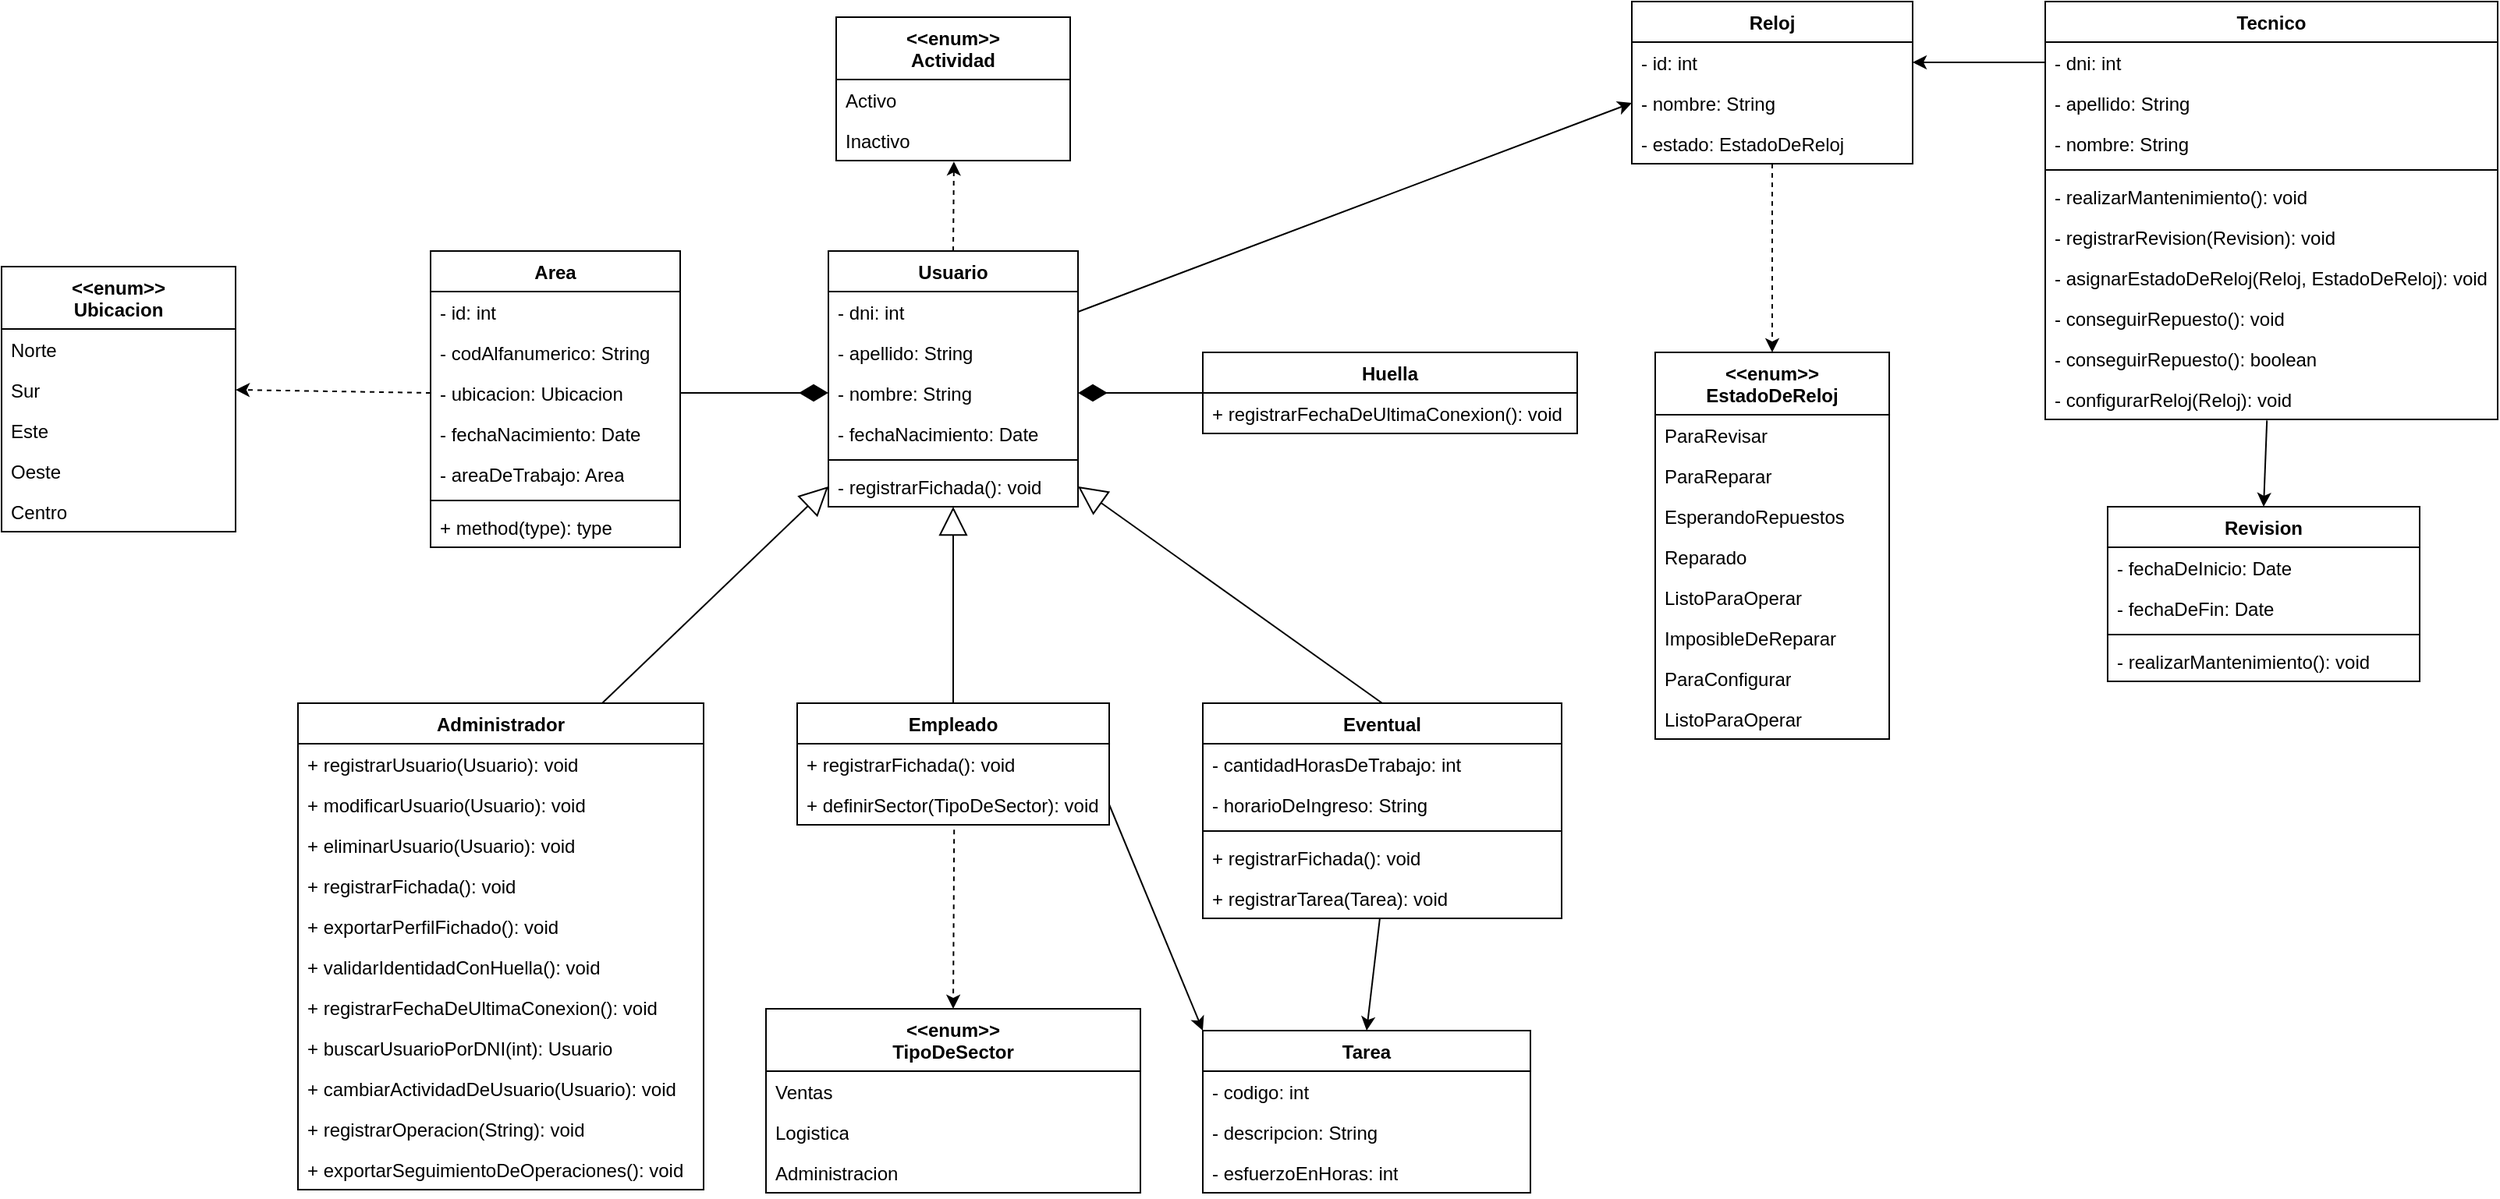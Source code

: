 <mxfile version="21.3.0" type="device">
  <diagram name="Página-1" id="2yEm4EcJmLUiUDvrBAtr">
    <mxGraphModel dx="2765" dy="2714" grid="1" gridSize="10" guides="1" tooltips="1" connect="1" arrows="1" fold="1" page="1" pageScale="1" pageWidth="827" pageHeight="1169" math="0" shadow="0">
      <root>
        <mxCell id="0" />
        <mxCell id="1" parent="0" />
        <mxCell id="Ww3z8Z2SRkvYrv56Sl57-162" style="edgeStyle=none;rounded=0;orthogonalLoop=1;jettySize=auto;html=1;exitX=0.75;exitY=0;exitDx=0;exitDy=0;entryX=0;entryY=0.5;entryDx=0;entryDy=0;endArrow=block;endFill=0;endSize=16;" edge="1" parent="1" source="Ww3z8Z2SRkvYrv56Sl57-2" target="Ww3z8Z2SRkvYrv56Sl57-17">
          <mxGeometry relative="1" as="geometry" />
        </mxCell>
        <mxCell id="Ww3z8Z2SRkvYrv56Sl57-2" value="Administrador" style="swimlane;fontStyle=1;align=center;verticalAlign=top;childLayout=stackLayout;horizontal=1;startSize=26;horizontalStack=0;resizeParent=1;resizeParentMax=0;resizeLast=0;collapsible=1;marginBottom=0;whiteSpace=wrap;html=1;" vertex="1" parent="1">
          <mxGeometry x="60" y="390" width="260" height="312" as="geometry" />
        </mxCell>
        <mxCell id="Ww3z8Z2SRkvYrv56Sl57-5" value="+ registrarUsuario(Usuario): void" style="text;strokeColor=none;fillColor=none;align=left;verticalAlign=top;spacingLeft=4;spacingRight=4;overflow=hidden;rotatable=0;points=[[0,0.5],[1,0.5]];portConstraint=eastwest;whiteSpace=wrap;html=1;" vertex="1" parent="Ww3z8Z2SRkvYrv56Sl57-2">
          <mxGeometry y="26" width="260" height="26" as="geometry" />
        </mxCell>
        <mxCell id="Ww3z8Z2SRkvYrv56Sl57-23" value="+ modificarUsuario(Usuario): void" style="text;strokeColor=none;fillColor=none;align=left;verticalAlign=top;spacingLeft=4;spacingRight=4;overflow=hidden;rotatable=0;points=[[0,0.5],[1,0.5]];portConstraint=eastwest;whiteSpace=wrap;html=1;" vertex="1" parent="Ww3z8Z2SRkvYrv56Sl57-2">
          <mxGeometry y="52" width="260" height="26" as="geometry" />
        </mxCell>
        <mxCell id="Ww3z8Z2SRkvYrv56Sl57-24" value="+ eliminarUsuario(Usuario): void" style="text;strokeColor=none;fillColor=none;align=left;verticalAlign=top;spacingLeft=4;spacingRight=4;overflow=hidden;rotatable=0;points=[[0,0.5],[1,0.5]];portConstraint=eastwest;whiteSpace=wrap;html=1;" vertex="1" parent="Ww3z8Z2SRkvYrv56Sl57-2">
          <mxGeometry y="78" width="260" height="26" as="geometry" />
        </mxCell>
        <mxCell id="Ww3z8Z2SRkvYrv56Sl57-26" value="+ registrarFichada(): void" style="text;strokeColor=none;fillColor=none;align=left;verticalAlign=top;spacingLeft=4;spacingRight=4;overflow=hidden;rotatable=0;points=[[0,0.5],[1,0.5]];portConstraint=eastwest;whiteSpace=wrap;html=1;" vertex="1" parent="Ww3z8Z2SRkvYrv56Sl57-2">
          <mxGeometry y="104" width="260" height="26" as="geometry" />
        </mxCell>
        <mxCell id="Ww3z8Z2SRkvYrv56Sl57-27" value="+ exportarPerfilFichado(): void" style="text;strokeColor=none;fillColor=none;align=left;verticalAlign=top;spacingLeft=4;spacingRight=4;overflow=hidden;rotatable=0;points=[[0,0.5],[1,0.5]];portConstraint=eastwest;whiteSpace=wrap;html=1;" vertex="1" parent="Ww3z8Z2SRkvYrv56Sl57-2">
          <mxGeometry y="130" width="260" height="26" as="geometry" />
        </mxCell>
        <mxCell id="Ww3z8Z2SRkvYrv56Sl57-28" value="+ validarIdentidadConHuella(): void" style="text;strokeColor=none;fillColor=none;align=left;verticalAlign=top;spacingLeft=4;spacingRight=4;overflow=hidden;rotatable=0;points=[[0,0.5],[1,0.5]];portConstraint=eastwest;whiteSpace=wrap;html=1;" vertex="1" parent="Ww3z8Z2SRkvYrv56Sl57-2">
          <mxGeometry y="156" width="260" height="26" as="geometry" />
        </mxCell>
        <mxCell id="Ww3z8Z2SRkvYrv56Sl57-29" value="+ registrarFechaDeUltimaConexion(): void" style="text;strokeColor=none;fillColor=none;align=left;verticalAlign=top;spacingLeft=4;spacingRight=4;overflow=hidden;rotatable=0;points=[[0,0.5],[1,0.5]];portConstraint=eastwest;whiteSpace=wrap;html=1;" vertex="1" parent="Ww3z8Z2SRkvYrv56Sl57-2">
          <mxGeometry y="182" width="260" height="26" as="geometry" />
        </mxCell>
        <mxCell id="Ww3z8Z2SRkvYrv56Sl57-44" value="+ buscarUsuarioPorDNI(int): Usuario" style="text;strokeColor=none;fillColor=none;align=left;verticalAlign=top;spacingLeft=4;spacingRight=4;overflow=hidden;rotatable=0;points=[[0,0.5],[1,0.5]];portConstraint=eastwest;whiteSpace=wrap;html=1;" vertex="1" parent="Ww3z8Z2SRkvYrv56Sl57-2">
          <mxGeometry y="208" width="260" height="26" as="geometry" />
        </mxCell>
        <mxCell id="Ww3z8Z2SRkvYrv56Sl57-76" value="+ cambiarActividadDeUsuario(Usuario): void" style="text;strokeColor=none;fillColor=none;align=left;verticalAlign=top;spacingLeft=4;spacingRight=4;overflow=hidden;rotatable=0;points=[[0,0.5],[1,0.5]];portConstraint=eastwest;whiteSpace=wrap;html=1;" vertex="1" parent="Ww3z8Z2SRkvYrv56Sl57-2">
          <mxGeometry y="234" width="260" height="26" as="geometry" />
        </mxCell>
        <mxCell id="Ww3z8Z2SRkvYrv56Sl57-77" value="+ registrarOperacion(String): void" style="text;strokeColor=none;fillColor=none;align=left;verticalAlign=top;spacingLeft=4;spacingRight=4;overflow=hidden;rotatable=0;points=[[0,0.5],[1,0.5]];portConstraint=eastwest;whiteSpace=wrap;html=1;" vertex="1" parent="Ww3z8Z2SRkvYrv56Sl57-2">
          <mxGeometry y="260" width="260" height="26" as="geometry" />
        </mxCell>
        <mxCell id="Ww3z8Z2SRkvYrv56Sl57-79" value="+ exportarSeguimientoDeOperaciones(): void" style="text;strokeColor=none;fillColor=none;align=left;verticalAlign=top;spacingLeft=4;spacingRight=4;overflow=hidden;rotatable=0;points=[[0,0.5],[1,0.5]];portConstraint=eastwest;whiteSpace=wrap;html=1;" vertex="1" parent="Ww3z8Z2SRkvYrv56Sl57-2">
          <mxGeometry y="286" width="260" height="26" as="geometry" />
        </mxCell>
        <mxCell id="Ww3z8Z2SRkvYrv56Sl57-163" style="edgeStyle=none;rounded=0;orthogonalLoop=1;jettySize=auto;html=1;exitX=0.5;exitY=0;exitDx=0;exitDy=0;endArrow=block;endFill=0;endSize=16;" edge="1" parent="1" source="Ww3z8Z2SRkvYrv56Sl57-6" target="Ww3z8Z2SRkvYrv56Sl57-17">
          <mxGeometry relative="1" as="geometry" />
        </mxCell>
        <mxCell id="Ww3z8Z2SRkvYrv56Sl57-6" value="Empleado" style="swimlane;fontStyle=1;align=center;verticalAlign=top;childLayout=stackLayout;horizontal=1;startSize=26;horizontalStack=0;resizeParent=1;resizeParentMax=0;resizeLast=0;collapsible=1;marginBottom=0;whiteSpace=wrap;html=1;" vertex="1" parent="1">
          <mxGeometry x="380" y="390" width="200" height="78" as="geometry" />
        </mxCell>
        <mxCell id="Ww3z8Z2SRkvYrv56Sl57-9" value="+ registrarFichada(): void" style="text;strokeColor=none;fillColor=none;align=left;verticalAlign=top;spacingLeft=4;spacingRight=4;overflow=hidden;rotatable=0;points=[[0,0.5],[1,0.5]];portConstraint=eastwest;whiteSpace=wrap;html=1;" vertex="1" parent="Ww3z8Z2SRkvYrv56Sl57-6">
          <mxGeometry y="26" width="200" height="26" as="geometry" />
        </mxCell>
        <mxCell id="Ww3z8Z2SRkvYrv56Sl57-45" value="+ definirSector(TipoDeSector): void" style="text;strokeColor=none;fillColor=none;align=left;verticalAlign=top;spacingLeft=4;spacingRight=4;overflow=hidden;rotatable=0;points=[[0,0.5],[1,0.5]];portConstraint=eastwest;whiteSpace=wrap;html=1;" vertex="1" parent="Ww3z8Z2SRkvYrv56Sl57-6">
          <mxGeometry y="52" width="200" height="26" as="geometry" />
        </mxCell>
        <mxCell id="Ww3z8Z2SRkvYrv56Sl57-164" style="edgeStyle=none;rounded=0;orthogonalLoop=1;jettySize=auto;html=1;exitX=0.5;exitY=0;exitDx=0;exitDy=0;entryX=1;entryY=0.5;entryDx=0;entryDy=0;endArrow=block;endFill=0;endSize=16;" edge="1" parent="1" source="Ww3z8Z2SRkvYrv56Sl57-10" target="Ww3z8Z2SRkvYrv56Sl57-17">
          <mxGeometry relative="1" as="geometry" />
        </mxCell>
        <mxCell id="Ww3z8Z2SRkvYrv56Sl57-10" value="Eventual" style="swimlane;fontStyle=1;align=center;verticalAlign=top;childLayout=stackLayout;horizontal=1;startSize=26;horizontalStack=0;resizeParent=1;resizeParentMax=0;resizeLast=0;collapsible=1;marginBottom=0;whiteSpace=wrap;html=1;" vertex="1" parent="1">
          <mxGeometry x="640" y="390" width="230" height="138" as="geometry" />
        </mxCell>
        <mxCell id="Ww3z8Z2SRkvYrv56Sl57-11" value="- cantidadHorasDeTrabajo: int" style="text;strokeColor=none;fillColor=none;align=left;verticalAlign=top;spacingLeft=4;spacingRight=4;overflow=hidden;rotatable=0;points=[[0,0.5],[1,0.5]];portConstraint=eastwest;whiteSpace=wrap;html=1;" vertex="1" parent="Ww3z8Z2SRkvYrv56Sl57-10">
          <mxGeometry y="26" width="230" height="26" as="geometry" />
        </mxCell>
        <mxCell id="Ww3z8Z2SRkvYrv56Sl57-58" value="- horarioDeIngreso: String" style="text;strokeColor=none;fillColor=none;align=left;verticalAlign=top;spacingLeft=4;spacingRight=4;overflow=hidden;rotatable=0;points=[[0,0.5],[1,0.5]];portConstraint=eastwest;whiteSpace=wrap;html=1;" vertex="1" parent="Ww3z8Z2SRkvYrv56Sl57-10">
          <mxGeometry y="52" width="230" height="26" as="geometry" />
        </mxCell>
        <mxCell id="Ww3z8Z2SRkvYrv56Sl57-12" value="" style="line;strokeWidth=1;fillColor=none;align=left;verticalAlign=middle;spacingTop=-1;spacingLeft=3;spacingRight=3;rotatable=0;labelPosition=right;points=[];portConstraint=eastwest;strokeColor=inherit;" vertex="1" parent="Ww3z8Z2SRkvYrv56Sl57-10">
          <mxGeometry y="78" width="230" height="8" as="geometry" />
        </mxCell>
        <mxCell id="Ww3z8Z2SRkvYrv56Sl57-13" value="+ registrarFichada(): void" style="text;strokeColor=none;fillColor=none;align=left;verticalAlign=top;spacingLeft=4;spacingRight=4;overflow=hidden;rotatable=0;points=[[0,0.5],[1,0.5]];portConstraint=eastwest;whiteSpace=wrap;html=1;" vertex="1" parent="Ww3z8Z2SRkvYrv56Sl57-10">
          <mxGeometry y="86" width="230" height="26" as="geometry" />
        </mxCell>
        <mxCell id="Ww3z8Z2SRkvYrv56Sl57-59" value="+ registrarTarea(Tarea): void" style="text;strokeColor=none;fillColor=none;align=left;verticalAlign=top;spacingLeft=4;spacingRight=4;overflow=hidden;rotatable=0;points=[[0,0.5],[1,0.5]];portConstraint=eastwest;whiteSpace=wrap;html=1;" vertex="1" parent="Ww3z8Z2SRkvYrv56Sl57-10">
          <mxGeometry y="112" width="230" height="26" as="geometry" />
        </mxCell>
        <mxCell id="Ww3z8Z2SRkvYrv56Sl57-147" style="edgeStyle=none;rounded=0;orthogonalLoop=1;jettySize=auto;html=1;exitX=0.5;exitY=0;exitDx=0;exitDy=0;entryX=0.503;entryY=1.022;entryDx=0;entryDy=0;entryPerimeter=0;dashed=1;" edge="1" parent="1" source="Ww3z8Z2SRkvYrv56Sl57-14" target="Ww3z8Z2SRkvYrv56Sl57-74">
          <mxGeometry relative="1" as="geometry" />
        </mxCell>
        <mxCell id="Ww3z8Z2SRkvYrv56Sl57-14" value="Usuario" style="swimlane;fontStyle=1;align=center;verticalAlign=top;childLayout=stackLayout;horizontal=1;startSize=26;horizontalStack=0;resizeParent=1;resizeParentMax=0;resizeLast=0;collapsible=1;marginBottom=0;whiteSpace=wrap;html=1;" vertex="1" parent="1">
          <mxGeometry x="400" y="100" width="160" height="164" as="geometry" />
        </mxCell>
        <mxCell id="Ww3z8Z2SRkvYrv56Sl57-15" value="- dni: int" style="text;strokeColor=none;fillColor=none;align=left;verticalAlign=top;spacingLeft=4;spacingRight=4;overflow=hidden;rotatable=0;points=[[0,0.5],[1,0.5]];portConstraint=eastwest;whiteSpace=wrap;html=1;" vertex="1" parent="Ww3z8Z2SRkvYrv56Sl57-14">
          <mxGeometry y="26" width="160" height="26" as="geometry" />
        </mxCell>
        <mxCell id="Ww3z8Z2SRkvYrv56Sl57-19" value="- apellido: String" style="text;strokeColor=none;fillColor=none;align=left;verticalAlign=top;spacingLeft=4;spacingRight=4;overflow=hidden;rotatable=0;points=[[0,0.5],[1,0.5]];portConstraint=eastwest;whiteSpace=wrap;html=1;" vertex="1" parent="Ww3z8Z2SRkvYrv56Sl57-14">
          <mxGeometry y="52" width="160" height="26" as="geometry" />
        </mxCell>
        <mxCell id="Ww3z8Z2SRkvYrv56Sl57-20" value="- nombre: String" style="text;strokeColor=none;fillColor=none;align=left;verticalAlign=top;spacingLeft=4;spacingRight=4;overflow=hidden;rotatable=0;points=[[0,0.5],[1,0.5]];portConstraint=eastwest;whiteSpace=wrap;html=1;" vertex="1" parent="Ww3z8Z2SRkvYrv56Sl57-14">
          <mxGeometry y="78" width="160" height="26" as="geometry" />
        </mxCell>
        <mxCell id="Ww3z8Z2SRkvYrv56Sl57-21" value="- fechaNacimiento: Date" style="text;strokeColor=none;fillColor=none;align=left;verticalAlign=top;spacingLeft=4;spacingRight=4;overflow=hidden;rotatable=0;points=[[0,0.5],[1,0.5]];portConstraint=eastwest;whiteSpace=wrap;html=1;" vertex="1" parent="Ww3z8Z2SRkvYrv56Sl57-14">
          <mxGeometry y="104" width="160" height="26" as="geometry" />
        </mxCell>
        <mxCell id="Ww3z8Z2SRkvYrv56Sl57-16" value="" style="line;strokeWidth=1;fillColor=none;align=left;verticalAlign=middle;spacingTop=-1;spacingLeft=3;spacingRight=3;rotatable=0;labelPosition=right;points=[];portConstraint=eastwest;strokeColor=inherit;" vertex="1" parent="Ww3z8Z2SRkvYrv56Sl57-14">
          <mxGeometry y="130" width="160" height="8" as="geometry" />
        </mxCell>
        <mxCell id="Ww3z8Z2SRkvYrv56Sl57-17" value="- registrarFichada(): void" style="text;strokeColor=none;fillColor=none;align=left;verticalAlign=top;spacingLeft=4;spacingRight=4;overflow=hidden;rotatable=0;points=[[0,0.5],[1,0.5]];portConstraint=eastwest;whiteSpace=wrap;html=1;" vertex="1" parent="Ww3z8Z2SRkvYrv56Sl57-14">
          <mxGeometry y="138" width="160" height="26" as="geometry" />
        </mxCell>
        <mxCell id="Ww3z8Z2SRkvYrv56Sl57-152" value="" style="edgeStyle=none;rounded=0;orthogonalLoop=1;jettySize=auto;html=1;entryX=1;entryY=0.5;entryDx=0;entryDy=0;endArrow=diamondThin;endFill=1;endSize=16;" edge="1" parent="1" source="Ww3z8Z2SRkvYrv56Sl57-30" target="Ww3z8Z2SRkvYrv56Sl57-20">
          <mxGeometry relative="1" as="geometry" />
        </mxCell>
        <mxCell id="Ww3z8Z2SRkvYrv56Sl57-30" value="Huella" style="swimlane;fontStyle=1;align=center;verticalAlign=top;childLayout=stackLayout;horizontal=1;startSize=26;horizontalStack=0;resizeParent=1;resizeParentMax=0;resizeLast=0;collapsible=1;marginBottom=0;whiteSpace=wrap;html=1;" vertex="1" parent="1">
          <mxGeometry x="640" y="165" width="240" height="52" as="geometry" />
        </mxCell>
        <mxCell id="Ww3z8Z2SRkvYrv56Sl57-39" value="+ registrarFechaDeUltimaConexion(): void" style="text;strokeColor=none;fillColor=none;align=left;verticalAlign=top;spacingLeft=4;spacingRight=4;overflow=hidden;rotatable=0;points=[[0,0.5],[1,0.5]];portConstraint=eastwest;whiteSpace=wrap;html=1;" vertex="1" parent="Ww3z8Z2SRkvYrv56Sl57-30">
          <mxGeometry y="26" width="240" height="26" as="geometry" />
        </mxCell>
        <mxCell id="Ww3z8Z2SRkvYrv56Sl57-51" value="&amp;lt;&amp;lt;enum&amp;gt;&amp;gt;&lt;br&gt;TipoDeSector" style="swimlane;fontStyle=1;align=center;verticalAlign=top;childLayout=stackLayout;horizontal=1;startSize=40;horizontalStack=0;resizeParent=1;resizeParentMax=0;resizeLast=0;collapsible=1;marginBottom=0;whiteSpace=wrap;html=1;" vertex="1" parent="1">
          <mxGeometry x="360" y="586" width="240" height="118" as="geometry" />
        </mxCell>
        <mxCell id="Ww3z8Z2SRkvYrv56Sl57-52" value="Ventas" style="text;strokeColor=none;fillColor=none;align=left;verticalAlign=top;spacingLeft=4;spacingRight=4;overflow=hidden;rotatable=0;points=[[0,0.5],[1,0.5]];portConstraint=eastwest;whiteSpace=wrap;html=1;" vertex="1" parent="Ww3z8Z2SRkvYrv56Sl57-51">
          <mxGeometry y="40" width="240" height="26" as="geometry" />
        </mxCell>
        <mxCell id="Ww3z8Z2SRkvYrv56Sl57-55" value="Logistica" style="text;strokeColor=none;fillColor=none;align=left;verticalAlign=top;spacingLeft=4;spacingRight=4;overflow=hidden;rotatable=0;points=[[0,0.5],[1,0.5]];portConstraint=eastwest;whiteSpace=wrap;html=1;" vertex="1" parent="Ww3z8Z2SRkvYrv56Sl57-51">
          <mxGeometry y="66" width="240" height="26" as="geometry" />
        </mxCell>
        <mxCell id="Ww3z8Z2SRkvYrv56Sl57-56" value="Administracion" style="text;strokeColor=none;fillColor=none;align=left;verticalAlign=top;spacingLeft=4;spacingRight=4;overflow=hidden;rotatable=0;points=[[0,0.5],[1,0.5]];portConstraint=eastwest;whiteSpace=wrap;html=1;" vertex="1" parent="Ww3z8Z2SRkvYrv56Sl57-51">
          <mxGeometry y="92" width="240" height="26" as="geometry" />
        </mxCell>
        <mxCell id="Ww3z8Z2SRkvYrv56Sl57-60" value="Tarea" style="swimlane;fontStyle=1;align=center;verticalAlign=top;childLayout=stackLayout;horizontal=1;startSize=26;horizontalStack=0;resizeParent=1;resizeParentMax=0;resizeLast=0;collapsible=1;marginBottom=0;whiteSpace=wrap;html=1;" vertex="1" parent="1">
          <mxGeometry x="640" y="600" width="210" height="104" as="geometry" />
        </mxCell>
        <mxCell id="Ww3z8Z2SRkvYrv56Sl57-61" value="- codigo: int" style="text;strokeColor=none;fillColor=none;align=left;verticalAlign=top;spacingLeft=4;spacingRight=4;overflow=hidden;rotatable=0;points=[[0,0.5],[1,0.5]];portConstraint=eastwest;whiteSpace=wrap;html=1;" vertex="1" parent="Ww3z8Z2SRkvYrv56Sl57-60">
          <mxGeometry y="26" width="210" height="26" as="geometry" />
        </mxCell>
        <mxCell id="Ww3z8Z2SRkvYrv56Sl57-62" value="- descripcion: String" style="text;strokeColor=none;fillColor=none;align=left;verticalAlign=top;spacingLeft=4;spacingRight=4;overflow=hidden;rotatable=0;points=[[0,0.5],[1,0.5]];portConstraint=eastwest;whiteSpace=wrap;html=1;" vertex="1" parent="Ww3z8Z2SRkvYrv56Sl57-60">
          <mxGeometry y="52" width="210" height="26" as="geometry" />
        </mxCell>
        <mxCell id="Ww3z8Z2SRkvYrv56Sl57-66" value="- esfuerzoEnHoras: int" style="text;strokeColor=none;fillColor=none;align=left;verticalAlign=top;spacingLeft=4;spacingRight=4;overflow=hidden;rotatable=0;points=[[0,0.5],[1,0.5]];portConstraint=eastwest;whiteSpace=wrap;html=1;" vertex="1" parent="Ww3z8Z2SRkvYrv56Sl57-60">
          <mxGeometry y="78" width="210" height="26" as="geometry" />
        </mxCell>
        <mxCell id="Ww3z8Z2SRkvYrv56Sl57-72" value="&amp;lt;&amp;lt;enum&amp;gt;&amp;gt;&lt;br&gt;Actividad" style="swimlane;fontStyle=1;align=center;verticalAlign=top;childLayout=stackLayout;horizontal=1;startSize=40;horizontalStack=0;resizeParent=1;resizeParentMax=0;resizeLast=0;collapsible=1;marginBottom=0;whiteSpace=wrap;html=1;" vertex="1" parent="1">
          <mxGeometry x="405" y="-50" width="150" height="92" as="geometry" />
        </mxCell>
        <mxCell id="Ww3z8Z2SRkvYrv56Sl57-73" value="Activo" style="text;strokeColor=none;fillColor=none;align=left;verticalAlign=top;spacingLeft=4;spacingRight=4;overflow=hidden;rotatable=0;points=[[0,0.5],[1,0.5]];portConstraint=eastwest;whiteSpace=wrap;html=1;" vertex="1" parent="Ww3z8Z2SRkvYrv56Sl57-72">
          <mxGeometry y="40" width="150" height="26" as="geometry" />
        </mxCell>
        <mxCell id="Ww3z8Z2SRkvYrv56Sl57-74" value="Inactivo" style="text;strokeColor=none;fillColor=none;align=left;verticalAlign=top;spacingLeft=4;spacingRight=4;overflow=hidden;rotatable=0;points=[[0,0.5],[1,0.5]];portConstraint=eastwest;whiteSpace=wrap;html=1;" vertex="1" parent="Ww3z8Z2SRkvYrv56Sl57-72">
          <mxGeometry y="66" width="150" height="26" as="geometry" />
        </mxCell>
        <mxCell id="Ww3z8Z2SRkvYrv56Sl57-82" value="Area" style="swimlane;fontStyle=1;align=center;verticalAlign=top;childLayout=stackLayout;horizontal=1;startSize=26;horizontalStack=0;resizeParent=1;resizeParentMax=0;resizeLast=0;collapsible=1;marginBottom=0;whiteSpace=wrap;html=1;" vertex="1" parent="1">
          <mxGeometry x="145" y="100" width="160" height="190" as="geometry" />
        </mxCell>
        <mxCell id="Ww3z8Z2SRkvYrv56Sl57-83" value="- id: int" style="text;strokeColor=none;fillColor=none;align=left;verticalAlign=top;spacingLeft=4;spacingRight=4;overflow=hidden;rotatable=0;points=[[0,0.5],[1,0.5]];portConstraint=eastwest;whiteSpace=wrap;html=1;" vertex="1" parent="Ww3z8Z2SRkvYrv56Sl57-82">
          <mxGeometry y="26" width="160" height="26" as="geometry" />
        </mxCell>
        <mxCell id="Ww3z8Z2SRkvYrv56Sl57-84" value="- codAlfanumerico: String" style="text;strokeColor=none;fillColor=none;align=left;verticalAlign=top;spacingLeft=4;spacingRight=4;overflow=hidden;rotatable=0;points=[[0,0.5],[1,0.5]];portConstraint=eastwest;whiteSpace=wrap;html=1;" vertex="1" parent="Ww3z8Z2SRkvYrv56Sl57-82">
          <mxGeometry y="52" width="160" height="26" as="geometry" />
        </mxCell>
        <mxCell id="Ww3z8Z2SRkvYrv56Sl57-85" value="- ubicacion: Ubicacion" style="text;strokeColor=none;fillColor=none;align=left;verticalAlign=top;spacingLeft=4;spacingRight=4;overflow=hidden;rotatable=0;points=[[0,0.5],[1,0.5]];portConstraint=eastwest;whiteSpace=wrap;html=1;" vertex="1" parent="Ww3z8Z2SRkvYrv56Sl57-82">
          <mxGeometry y="78" width="160" height="26" as="geometry" />
        </mxCell>
        <mxCell id="Ww3z8Z2SRkvYrv56Sl57-86" value="- fechaNacimiento: Date" style="text;strokeColor=none;fillColor=none;align=left;verticalAlign=top;spacingLeft=4;spacingRight=4;overflow=hidden;rotatable=0;points=[[0,0.5],[1,0.5]];portConstraint=eastwest;whiteSpace=wrap;html=1;" vertex="1" parent="Ww3z8Z2SRkvYrv56Sl57-82">
          <mxGeometry y="104" width="160" height="26" as="geometry" />
        </mxCell>
        <mxCell id="Ww3z8Z2SRkvYrv56Sl57-87" value="- areaDeTrabajo: Area" style="text;strokeColor=none;fillColor=none;align=left;verticalAlign=top;spacingLeft=4;spacingRight=4;overflow=hidden;rotatable=0;points=[[0,0.5],[1,0.5]];portConstraint=eastwest;whiteSpace=wrap;html=1;" vertex="1" parent="Ww3z8Z2SRkvYrv56Sl57-82">
          <mxGeometry y="130" width="160" height="26" as="geometry" />
        </mxCell>
        <mxCell id="Ww3z8Z2SRkvYrv56Sl57-88" value="" style="line;strokeWidth=1;fillColor=none;align=left;verticalAlign=middle;spacingTop=-1;spacingLeft=3;spacingRight=3;rotatable=0;labelPosition=right;points=[];portConstraint=eastwest;strokeColor=inherit;" vertex="1" parent="Ww3z8Z2SRkvYrv56Sl57-82">
          <mxGeometry y="156" width="160" height="8" as="geometry" />
        </mxCell>
        <mxCell id="Ww3z8Z2SRkvYrv56Sl57-89" value="+ method(type): type" style="text;strokeColor=none;fillColor=none;align=left;verticalAlign=top;spacingLeft=4;spacingRight=4;overflow=hidden;rotatable=0;points=[[0,0.5],[1,0.5]];portConstraint=eastwest;whiteSpace=wrap;html=1;" vertex="1" parent="Ww3z8Z2SRkvYrv56Sl57-82">
          <mxGeometry y="164" width="160" height="26" as="geometry" />
        </mxCell>
        <mxCell id="Ww3z8Z2SRkvYrv56Sl57-90" value="&amp;lt;&amp;lt;enum&amp;gt;&amp;gt;&lt;br&gt;Ubicacion" style="swimlane;fontStyle=1;align=center;verticalAlign=top;childLayout=stackLayout;horizontal=1;startSize=40;horizontalStack=0;resizeParent=1;resizeParentMax=0;resizeLast=0;collapsible=1;marginBottom=0;whiteSpace=wrap;html=1;" vertex="1" parent="1">
          <mxGeometry x="-130" y="110" width="150" height="170" as="geometry" />
        </mxCell>
        <mxCell id="Ww3z8Z2SRkvYrv56Sl57-91" value="Norte" style="text;strokeColor=none;fillColor=none;align=left;verticalAlign=top;spacingLeft=4;spacingRight=4;overflow=hidden;rotatable=0;points=[[0,0.5],[1,0.5]];portConstraint=eastwest;whiteSpace=wrap;html=1;" vertex="1" parent="Ww3z8Z2SRkvYrv56Sl57-90">
          <mxGeometry y="40" width="150" height="26" as="geometry" />
        </mxCell>
        <mxCell id="Ww3z8Z2SRkvYrv56Sl57-92" value="Sur" style="text;strokeColor=none;fillColor=none;align=left;verticalAlign=top;spacingLeft=4;spacingRight=4;overflow=hidden;rotatable=0;points=[[0,0.5],[1,0.5]];portConstraint=eastwest;whiteSpace=wrap;html=1;" vertex="1" parent="Ww3z8Z2SRkvYrv56Sl57-90">
          <mxGeometry y="66" width="150" height="26" as="geometry" />
        </mxCell>
        <mxCell id="Ww3z8Z2SRkvYrv56Sl57-93" value="Este" style="text;strokeColor=none;fillColor=none;align=left;verticalAlign=top;spacingLeft=4;spacingRight=4;overflow=hidden;rotatable=0;points=[[0,0.5],[1,0.5]];portConstraint=eastwest;whiteSpace=wrap;html=1;" vertex="1" parent="Ww3z8Z2SRkvYrv56Sl57-90">
          <mxGeometry y="92" width="150" height="26" as="geometry" />
        </mxCell>
        <mxCell id="Ww3z8Z2SRkvYrv56Sl57-94" value="Oeste" style="text;strokeColor=none;fillColor=none;align=left;verticalAlign=top;spacingLeft=4;spacingRight=4;overflow=hidden;rotatable=0;points=[[0,0.5],[1,0.5]];portConstraint=eastwest;whiteSpace=wrap;html=1;" vertex="1" parent="Ww3z8Z2SRkvYrv56Sl57-90">
          <mxGeometry y="118" width="150" height="26" as="geometry" />
        </mxCell>
        <mxCell id="Ww3z8Z2SRkvYrv56Sl57-95" value="Centro" style="text;strokeColor=none;fillColor=none;align=left;verticalAlign=top;spacingLeft=4;spacingRight=4;overflow=hidden;rotatable=0;points=[[0,0.5],[1,0.5]];portConstraint=eastwest;whiteSpace=wrap;html=1;" vertex="1" parent="Ww3z8Z2SRkvYrv56Sl57-90">
          <mxGeometry y="144" width="150" height="26" as="geometry" />
        </mxCell>
        <mxCell id="Ww3z8Z2SRkvYrv56Sl57-96" style="edgeStyle=none;rounded=0;orthogonalLoop=1;jettySize=auto;html=1;exitX=0.5;exitY=0;exitDx=0;exitDy=0;" edge="1" parent="1" source="Ww3z8Z2SRkvYrv56Sl57-90" target="Ww3z8Z2SRkvYrv56Sl57-90">
          <mxGeometry relative="1" as="geometry" />
        </mxCell>
        <mxCell id="Ww3z8Z2SRkvYrv56Sl57-97" value="Reloj" style="swimlane;fontStyle=1;align=center;verticalAlign=top;childLayout=stackLayout;horizontal=1;startSize=26;horizontalStack=0;resizeParent=1;resizeParentMax=0;resizeLast=0;collapsible=1;marginBottom=0;whiteSpace=wrap;html=1;" vertex="1" parent="1">
          <mxGeometry x="915" y="-60" width="180" height="104" as="geometry" />
        </mxCell>
        <mxCell id="Ww3z8Z2SRkvYrv56Sl57-98" value="- id: int" style="text;strokeColor=none;fillColor=none;align=left;verticalAlign=top;spacingLeft=4;spacingRight=4;overflow=hidden;rotatable=0;points=[[0,0.5],[1,0.5]];portConstraint=eastwest;whiteSpace=wrap;html=1;" vertex="1" parent="Ww3z8Z2SRkvYrv56Sl57-97">
          <mxGeometry y="26" width="180" height="26" as="geometry" />
        </mxCell>
        <mxCell id="Ww3z8Z2SRkvYrv56Sl57-99" value="- nombre: String" style="text;strokeColor=none;fillColor=none;align=left;verticalAlign=top;spacingLeft=4;spacingRight=4;overflow=hidden;rotatable=0;points=[[0,0.5],[1,0.5]];portConstraint=eastwest;whiteSpace=wrap;html=1;" vertex="1" parent="Ww3z8Z2SRkvYrv56Sl57-97">
          <mxGeometry y="52" width="180" height="26" as="geometry" />
        </mxCell>
        <mxCell id="Ww3z8Z2SRkvYrv56Sl57-100" value="- estado: EstadoDeReloj" style="text;strokeColor=none;fillColor=none;align=left;verticalAlign=top;spacingLeft=4;spacingRight=4;overflow=hidden;rotatable=0;points=[[0,0.5],[1,0.5]];portConstraint=eastwest;whiteSpace=wrap;html=1;" vertex="1" parent="Ww3z8Z2SRkvYrv56Sl57-97">
          <mxGeometry y="78" width="180" height="26" as="geometry" />
        </mxCell>
        <mxCell id="Ww3z8Z2SRkvYrv56Sl57-105" value="&amp;lt;&amp;lt;enum&amp;gt;&amp;gt;&lt;br&gt;EstadoDeReloj" style="swimlane;fontStyle=1;align=center;verticalAlign=top;childLayout=stackLayout;horizontal=1;startSize=40;horizontalStack=0;resizeParent=1;resizeParentMax=0;resizeLast=0;collapsible=1;marginBottom=0;whiteSpace=wrap;html=1;" vertex="1" parent="1">
          <mxGeometry x="930" y="165" width="150" height="248" as="geometry" />
        </mxCell>
        <mxCell id="Ww3z8Z2SRkvYrv56Sl57-106" value="ParaRevisar" style="text;strokeColor=none;fillColor=none;align=left;verticalAlign=top;spacingLeft=4;spacingRight=4;overflow=hidden;rotatable=0;points=[[0,0.5],[1,0.5]];portConstraint=eastwest;whiteSpace=wrap;html=1;" vertex="1" parent="Ww3z8Z2SRkvYrv56Sl57-105">
          <mxGeometry y="40" width="150" height="26" as="geometry" />
        </mxCell>
        <mxCell id="Ww3z8Z2SRkvYrv56Sl57-107" value="ParaReparar" style="text;strokeColor=none;fillColor=none;align=left;verticalAlign=top;spacingLeft=4;spacingRight=4;overflow=hidden;rotatable=0;points=[[0,0.5],[1,0.5]];portConstraint=eastwest;whiteSpace=wrap;html=1;" vertex="1" parent="Ww3z8Z2SRkvYrv56Sl57-105">
          <mxGeometry y="66" width="150" height="26" as="geometry" />
        </mxCell>
        <mxCell id="Ww3z8Z2SRkvYrv56Sl57-108" value="EsperandoRepuestos" style="text;strokeColor=none;fillColor=none;align=left;verticalAlign=top;spacingLeft=4;spacingRight=4;overflow=hidden;rotatable=0;points=[[0,0.5],[1,0.5]];portConstraint=eastwest;whiteSpace=wrap;html=1;" vertex="1" parent="Ww3z8Z2SRkvYrv56Sl57-105">
          <mxGeometry y="92" width="150" height="26" as="geometry" />
        </mxCell>
        <mxCell id="Ww3z8Z2SRkvYrv56Sl57-109" value="Reparado" style="text;strokeColor=none;fillColor=none;align=left;verticalAlign=top;spacingLeft=4;spacingRight=4;overflow=hidden;rotatable=0;points=[[0,0.5],[1,0.5]];portConstraint=eastwest;whiteSpace=wrap;html=1;" vertex="1" parent="Ww3z8Z2SRkvYrv56Sl57-105">
          <mxGeometry y="118" width="150" height="26" as="geometry" />
        </mxCell>
        <mxCell id="Ww3z8Z2SRkvYrv56Sl57-110" value="ListoParaOperar" style="text;strokeColor=none;fillColor=none;align=left;verticalAlign=top;spacingLeft=4;spacingRight=4;overflow=hidden;rotatable=0;points=[[0,0.5],[1,0.5]];portConstraint=eastwest;whiteSpace=wrap;html=1;" vertex="1" parent="Ww3z8Z2SRkvYrv56Sl57-105">
          <mxGeometry y="144" width="150" height="26" as="geometry" />
        </mxCell>
        <mxCell id="Ww3z8Z2SRkvYrv56Sl57-174" value="ImposibleDeReparar" style="text;strokeColor=none;fillColor=none;align=left;verticalAlign=top;spacingLeft=4;spacingRight=4;overflow=hidden;rotatable=0;points=[[0,0.5],[1,0.5]];portConstraint=eastwest;whiteSpace=wrap;html=1;" vertex="1" parent="Ww3z8Z2SRkvYrv56Sl57-105">
          <mxGeometry y="170" width="150" height="26" as="geometry" />
        </mxCell>
        <mxCell id="Ww3z8Z2SRkvYrv56Sl57-175" value="ParaConfigurar" style="text;strokeColor=none;fillColor=none;align=left;verticalAlign=top;spacingLeft=4;spacingRight=4;overflow=hidden;rotatable=0;points=[[0,0.5],[1,0.5]];portConstraint=eastwest;whiteSpace=wrap;html=1;" vertex="1" parent="Ww3z8Z2SRkvYrv56Sl57-105">
          <mxGeometry y="196" width="150" height="26" as="geometry" />
        </mxCell>
        <mxCell id="Ww3z8Z2SRkvYrv56Sl57-176" value="ListoParaOperar" style="text;strokeColor=none;fillColor=none;align=left;verticalAlign=top;spacingLeft=4;spacingRight=4;overflow=hidden;rotatable=0;points=[[0,0.5],[1,0.5]];portConstraint=eastwest;whiteSpace=wrap;html=1;" vertex="1" parent="Ww3z8Z2SRkvYrv56Sl57-105">
          <mxGeometry y="222" width="150" height="26" as="geometry" />
        </mxCell>
        <mxCell id="Ww3z8Z2SRkvYrv56Sl57-112" value="Tecnico" style="swimlane;fontStyle=1;align=center;verticalAlign=top;childLayout=stackLayout;horizontal=1;startSize=26;horizontalStack=0;resizeParent=1;resizeParentMax=0;resizeLast=0;collapsible=1;marginBottom=0;whiteSpace=wrap;html=1;" vertex="1" parent="1">
          <mxGeometry x="1180" y="-60" width="290" height="268" as="geometry" />
        </mxCell>
        <mxCell id="Ww3z8Z2SRkvYrv56Sl57-116" value="- dni: int" style="text;strokeColor=none;fillColor=none;align=left;verticalAlign=top;spacingLeft=4;spacingRight=4;overflow=hidden;rotatable=0;points=[[0,0.5],[1,0.5]];portConstraint=eastwest;whiteSpace=wrap;html=1;" vertex="1" parent="Ww3z8Z2SRkvYrv56Sl57-112">
          <mxGeometry y="26" width="290" height="26" as="geometry" />
        </mxCell>
        <mxCell id="Ww3z8Z2SRkvYrv56Sl57-125" value="- apellido: String" style="text;strokeColor=none;fillColor=none;align=left;verticalAlign=top;spacingLeft=4;spacingRight=4;overflow=hidden;rotatable=0;points=[[0,0.5],[1,0.5]];portConstraint=eastwest;whiteSpace=wrap;html=1;" vertex="1" parent="Ww3z8Z2SRkvYrv56Sl57-112">
          <mxGeometry y="52" width="290" height="26" as="geometry" />
        </mxCell>
        <mxCell id="Ww3z8Z2SRkvYrv56Sl57-126" value="- nombre: String" style="text;strokeColor=none;fillColor=none;align=left;verticalAlign=top;spacingLeft=4;spacingRight=4;overflow=hidden;rotatable=0;points=[[0,0.5],[1,0.5]];portConstraint=eastwest;whiteSpace=wrap;html=1;" vertex="1" parent="Ww3z8Z2SRkvYrv56Sl57-112">
          <mxGeometry y="78" width="290" height="26" as="geometry" />
        </mxCell>
        <mxCell id="Ww3z8Z2SRkvYrv56Sl57-118" value="" style="line;strokeWidth=1;fillColor=none;align=left;verticalAlign=middle;spacingTop=-1;spacingLeft=3;spacingRight=3;rotatable=0;labelPosition=right;points=[];portConstraint=eastwest;strokeColor=inherit;" vertex="1" parent="Ww3z8Z2SRkvYrv56Sl57-112">
          <mxGeometry y="104" width="290" height="8" as="geometry" />
        </mxCell>
        <mxCell id="Ww3z8Z2SRkvYrv56Sl57-119" value="- realizarMantenimiento(): void" style="text;strokeColor=none;fillColor=none;align=left;verticalAlign=top;spacingLeft=4;spacingRight=4;overflow=hidden;rotatable=0;points=[[0,0.5],[1,0.5]];portConstraint=eastwest;whiteSpace=wrap;html=1;" vertex="1" parent="Ww3z8Z2SRkvYrv56Sl57-112">
          <mxGeometry y="112" width="290" height="26" as="geometry" />
        </mxCell>
        <mxCell id="Ww3z8Z2SRkvYrv56Sl57-127" value="- registrarRevision(Revision): void" style="text;strokeColor=none;fillColor=none;align=left;verticalAlign=top;spacingLeft=4;spacingRight=4;overflow=hidden;rotatable=0;points=[[0,0.5],[1,0.5]];portConstraint=eastwest;whiteSpace=wrap;html=1;" vertex="1" parent="Ww3z8Z2SRkvYrv56Sl57-112">
          <mxGeometry y="138" width="290" height="26" as="geometry" />
        </mxCell>
        <mxCell id="Ww3z8Z2SRkvYrv56Sl57-143" value="- asignarEstadoDeReloj(Reloj, EstadoDeReloj): void" style="text;strokeColor=none;fillColor=none;align=left;verticalAlign=top;spacingLeft=4;spacingRight=4;overflow=hidden;rotatable=0;points=[[0,0.5],[1,0.5]];portConstraint=eastwest;whiteSpace=wrap;html=1;" vertex="1" parent="Ww3z8Z2SRkvYrv56Sl57-112">
          <mxGeometry y="164" width="290" height="26" as="geometry" />
        </mxCell>
        <mxCell id="Ww3z8Z2SRkvYrv56Sl57-144" value="- conseguirRepuesto(): void" style="text;strokeColor=none;fillColor=none;align=left;verticalAlign=top;spacingLeft=4;spacingRight=4;overflow=hidden;rotatable=0;points=[[0,0.5],[1,0.5]];portConstraint=eastwest;whiteSpace=wrap;html=1;" vertex="1" parent="Ww3z8Z2SRkvYrv56Sl57-112">
          <mxGeometry y="190" width="290" height="26" as="geometry" />
        </mxCell>
        <mxCell id="Ww3z8Z2SRkvYrv56Sl57-145" value="- conseguirRepuesto(): boolean" style="text;strokeColor=none;fillColor=none;align=left;verticalAlign=top;spacingLeft=4;spacingRight=4;overflow=hidden;rotatable=0;points=[[0,0.5],[1,0.5]];portConstraint=eastwest;whiteSpace=wrap;html=1;" vertex="1" parent="Ww3z8Z2SRkvYrv56Sl57-112">
          <mxGeometry y="216" width="290" height="26" as="geometry" />
        </mxCell>
        <mxCell id="Ww3z8Z2SRkvYrv56Sl57-146" value="- configurarReloj(Reloj): void" style="text;strokeColor=none;fillColor=none;align=left;verticalAlign=top;spacingLeft=4;spacingRight=4;overflow=hidden;rotatable=0;points=[[0,0.5],[1,0.5]];portConstraint=eastwest;whiteSpace=wrap;html=1;" vertex="1" parent="Ww3z8Z2SRkvYrv56Sl57-112">
          <mxGeometry y="242" width="290" height="26" as="geometry" />
        </mxCell>
        <mxCell id="Ww3z8Z2SRkvYrv56Sl57-134" value="Revision" style="swimlane;fontStyle=1;align=center;verticalAlign=top;childLayout=stackLayout;horizontal=1;startSize=26;horizontalStack=0;resizeParent=1;resizeParentMax=0;resizeLast=0;collapsible=1;marginBottom=0;whiteSpace=wrap;html=1;" vertex="1" parent="1">
          <mxGeometry x="1220" y="264" width="200" height="112" as="geometry" />
        </mxCell>
        <mxCell id="Ww3z8Z2SRkvYrv56Sl57-135" value="- fechaDeInicio: Date" style="text;strokeColor=none;fillColor=none;align=left;verticalAlign=top;spacingLeft=4;spacingRight=4;overflow=hidden;rotatable=0;points=[[0,0.5],[1,0.5]];portConstraint=eastwest;whiteSpace=wrap;html=1;" vertex="1" parent="Ww3z8Z2SRkvYrv56Sl57-134">
          <mxGeometry y="26" width="200" height="26" as="geometry" />
        </mxCell>
        <mxCell id="Ww3z8Z2SRkvYrv56Sl57-136" value="- fechaDeFin: Date" style="text;strokeColor=none;fillColor=none;align=left;verticalAlign=top;spacingLeft=4;spacingRight=4;overflow=hidden;rotatable=0;points=[[0,0.5],[1,0.5]];portConstraint=eastwest;whiteSpace=wrap;html=1;" vertex="1" parent="Ww3z8Z2SRkvYrv56Sl57-134">
          <mxGeometry y="52" width="200" height="26" as="geometry" />
        </mxCell>
        <mxCell id="Ww3z8Z2SRkvYrv56Sl57-138" value="" style="line;strokeWidth=1;fillColor=none;align=left;verticalAlign=middle;spacingTop=-1;spacingLeft=3;spacingRight=3;rotatable=0;labelPosition=right;points=[];portConstraint=eastwest;strokeColor=inherit;" vertex="1" parent="Ww3z8Z2SRkvYrv56Sl57-134">
          <mxGeometry y="78" width="200" height="8" as="geometry" />
        </mxCell>
        <mxCell id="Ww3z8Z2SRkvYrv56Sl57-139" value="- realizarMantenimiento(): void" style="text;strokeColor=none;fillColor=none;align=left;verticalAlign=top;spacingLeft=4;spacingRight=4;overflow=hidden;rotatable=0;points=[[0,0.5],[1,0.5]];portConstraint=eastwest;whiteSpace=wrap;html=1;" vertex="1" parent="Ww3z8Z2SRkvYrv56Sl57-134">
          <mxGeometry y="86" width="200" height="26" as="geometry" />
        </mxCell>
        <mxCell id="Ww3z8Z2SRkvYrv56Sl57-149" style="edgeStyle=none;rounded=0;orthogonalLoop=1;jettySize=auto;html=1;exitX=1;exitY=0.5;exitDx=0;exitDy=0;entryX=0;entryY=0.5;entryDx=0;entryDy=0;endSize=16;endArrow=diamondThin;endFill=1;" edge="1" parent="1" source="Ww3z8Z2SRkvYrv56Sl57-85" target="Ww3z8Z2SRkvYrv56Sl57-20">
          <mxGeometry relative="1" as="geometry" />
        </mxCell>
        <mxCell id="Ww3z8Z2SRkvYrv56Sl57-153" style="edgeStyle=none;rounded=0;orthogonalLoop=1;jettySize=auto;html=1;exitX=0;exitY=0.5;exitDx=0;exitDy=0;entryX=1;entryY=0.5;entryDx=0;entryDy=0;dashed=1;" edge="1" parent="1" source="Ww3z8Z2SRkvYrv56Sl57-85" target="Ww3z8Z2SRkvYrv56Sl57-92">
          <mxGeometry relative="1" as="geometry" />
        </mxCell>
        <mxCell id="Ww3z8Z2SRkvYrv56Sl57-157" style="edgeStyle=none;rounded=0;orthogonalLoop=1;jettySize=auto;html=1;exitX=0.503;exitY=1.121;exitDx=0;exitDy=0;entryX=0.5;entryY=0;entryDx=0;entryDy=0;exitPerimeter=0;dashed=1;" edge="1" parent="1" source="Ww3z8Z2SRkvYrv56Sl57-45" target="Ww3z8Z2SRkvYrv56Sl57-51">
          <mxGeometry relative="1" as="geometry" />
        </mxCell>
        <mxCell id="Ww3z8Z2SRkvYrv56Sl57-159" style="edgeStyle=none;rounded=0;orthogonalLoop=1;jettySize=auto;html=1;exitX=1;exitY=0.5;exitDx=0;exitDy=0;entryX=0;entryY=0;entryDx=0;entryDy=0;" edge="1" parent="1" source="Ww3z8Z2SRkvYrv56Sl57-45" target="Ww3z8Z2SRkvYrv56Sl57-60">
          <mxGeometry relative="1" as="geometry" />
        </mxCell>
        <mxCell id="Ww3z8Z2SRkvYrv56Sl57-161" style="edgeStyle=none;rounded=0;orthogonalLoop=1;jettySize=auto;html=1;entryX=0.5;entryY=0;entryDx=0;entryDy=0;" edge="1" parent="1" source="Ww3z8Z2SRkvYrv56Sl57-59" target="Ww3z8Z2SRkvYrv56Sl57-60">
          <mxGeometry relative="1" as="geometry" />
        </mxCell>
        <mxCell id="Ww3z8Z2SRkvYrv56Sl57-166" style="edgeStyle=none;rounded=0;orthogonalLoop=1;jettySize=auto;html=1;exitX=1;exitY=0.5;exitDx=0;exitDy=0;entryX=0;entryY=0.5;entryDx=0;entryDy=0;" edge="1" parent="1" source="Ww3z8Z2SRkvYrv56Sl57-15" target="Ww3z8Z2SRkvYrv56Sl57-99">
          <mxGeometry relative="1" as="geometry" />
        </mxCell>
        <mxCell id="Ww3z8Z2SRkvYrv56Sl57-167" style="edgeStyle=none;rounded=0;orthogonalLoop=1;jettySize=auto;html=1;entryX=0.5;entryY=0;entryDx=0;entryDy=0;dashed=1;" edge="1" parent="1" source="Ww3z8Z2SRkvYrv56Sl57-100" target="Ww3z8Z2SRkvYrv56Sl57-105">
          <mxGeometry relative="1" as="geometry" />
        </mxCell>
        <mxCell id="Ww3z8Z2SRkvYrv56Sl57-169" style="edgeStyle=none;rounded=0;orthogonalLoop=1;jettySize=auto;html=1;exitX=0;exitY=0.5;exitDx=0;exitDy=0;entryX=1;entryY=0.5;entryDx=0;entryDy=0;" edge="1" parent="1" source="Ww3z8Z2SRkvYrv56Sl57-116" target="Ww3z8Z2SRkvYrv56Sl57-98">
          <mxGeometry relative="1" as="geometry" />
        </mxCell>
        <mxCell id="Ww3z8Z2SRkvYrv56Sl57-173" style="edgeStyle=none;rounded=0;orthogonalLoop=1;jettySize=auto;html=1;exitX=0.49;exitY=1.026;exitDx=0;exitDy=0;entryX=0.5;entryY=0;entryDx=0;entryDy=0;exitPerimeter=0;" edge="1" parent="1" source="Ww3z8Z2SRkvYrv56Sl57-146" target="Ww3z8Z2SRkvYrv56Sl57-134">
          <mxGeometry relative="1" as="geometry" />
        </mxCell>
      </root>
    </mxGraphModel>
  </diagram>
</mxfile>
